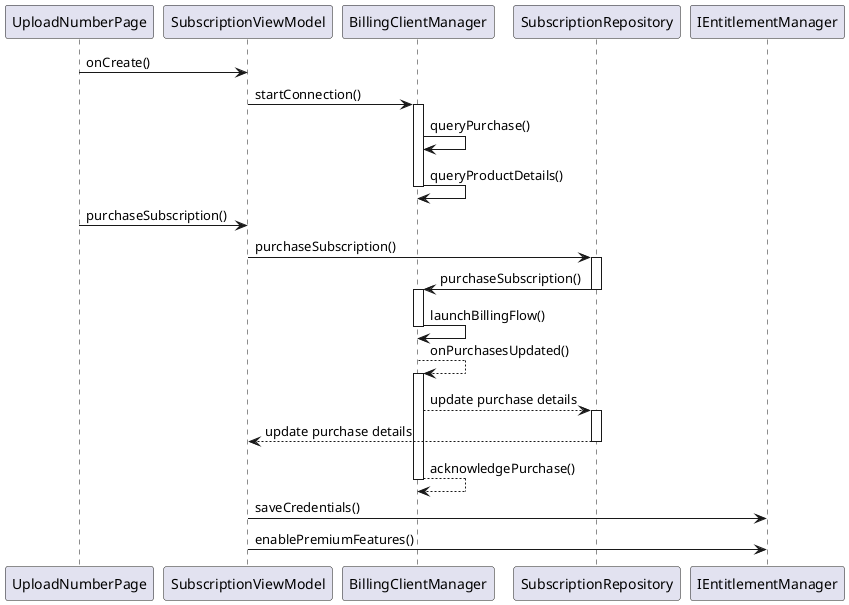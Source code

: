 @startuml
'https://plantuml.com/sequence-diagram
UploadNumberPage -> SubscriptionViewModel: onCreate()

SubscriptionViewModel -> BillingClientManager: startConnection()
activate BillingClientManager
BillingClientManager -> BillingClientManager: queryPurchase()
BillingClientManager -> BillingClientManager: queryProductDetails()
deactivate BillingClientManager


UploadNumberPage -> SubscriptionViewModel: purchaseSubscription()

SubscriptionViewModel -> SubscriptionRepository: purchaseSubscription()
activate SubscriptionRepository
SubscriptionRepository -> BillingClientManager: purchaseSubscription()
deactivate SubscriptionRepository
activate BillingClientManager
BillingClientManager -> BillingClientManager: launchBillingFlow()
deactivate BillingClientManager

BillingClientManager --> BillingClientManager: onPurchasesUpdated()
activate BillingClientManager
BillingClientManager --> SubscriptionRepository: update purchase details

activate SubscriptionRepository
SubscriptionRepository --> SubscriptionViewModel: update purchase details
deactivate SubscriptionRepository
BillingClientManager --> BillingClientManager: acknowledgePurchase()
deactivate BillingClientManager
SubscriptionViewModel -> IEntitlementManager: saveCredentials()
SubscriptionViewModel -> IEntitlementManager: enablePremiumFeatures()


@enduml